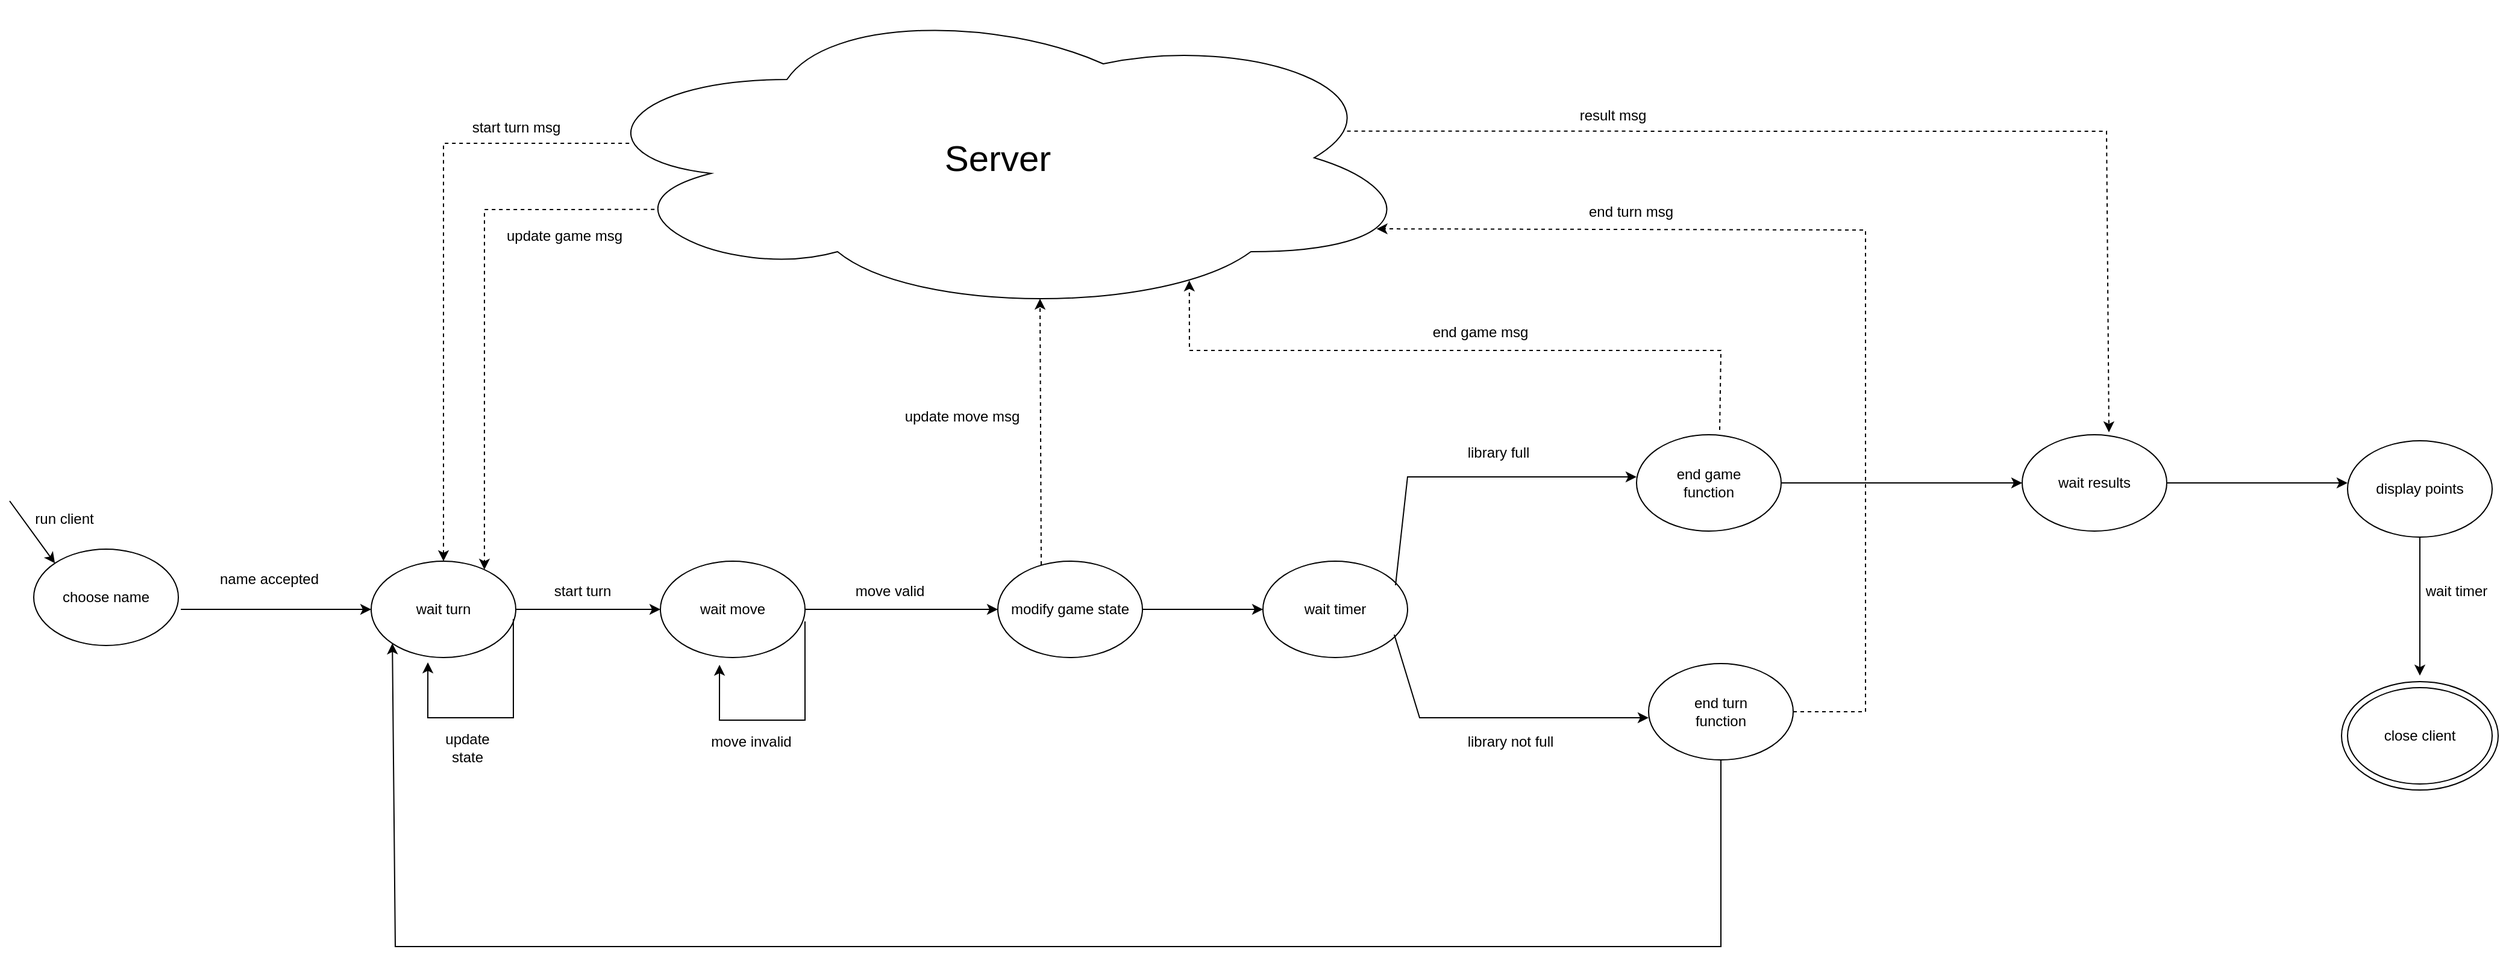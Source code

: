 <mxfile version="20.8.16" type="device"><diagram name="Pagina-1" id="oivzZAWDVDsFeMJWxOv2"><mxGraphModel dx="2206" dy="1395" grid="1" gridSize="10" guides="1" tooltips="1" connect="1" arrows="1" fold="1" page="1" pageScale="1" pageWidth="2500" pageHeight="1000" math="0" shadow="0"><root><mxCell id="0"/><mxCell id="1" parent="0"/><mxCell id="JPFOaD2VGka_14Fi3roQ-51" value="" style="ellipse;whiteSpace=wrap;html=1;fontSize=12;" vertex="1" parent="1"><mxGeometry x="2055" y="645" width="130" height="90" as="geometry"/></mxCell><mxCell id="JPFOaD2VGka_14Fi3roQ-1" value="choose name" style="ellipse;whiteSpace=wrap;html=1;" vertex="1" parent="1"><mxGeometry x="140" y="535" width="120" height="80" as="geometry"/></mxCell><mxCell id="JPFOaD2VGka_14Fi3roQ-3" value="run client" style="text;html=1;align=center;verticalAlign=middle;resizable=0;points=[];autosize=1;strokeColor=none;fillColor=none;rotation=0;" vertex="1" parent="1"><mxGeometry x="130" y="495" width="70" height="30" as="geometry"/></mxCell><mxCell id="JPFOaD2VGka_14Fi3roQ-4" value="" style="endArrow=classic;html=1;rounded=0;exitX=1.017;exitY=0.625;exitDx=0;exitDy=0;exitPerimeter=0;" edge="1" parent="1" source="JPFOaD2VGka_14Fi3roQ-1" target="JPFOaD2VGka_14Fi3roQ-5"><mxGeometry width="50" height="50" relative="1" as="geometry"><mxPoint x="590" y="775" as="sourcePoint"/><mxPoint x="370" y="585" as="targetPoint"/></mxGeometry></mxCell><mxCell id="JPFOaD2VGka_14Fi3roQ-5" value="wait turn" style="ellipse;whiteSpace=wrap;html=1;" vertex="1" parent="1"><mxGeometry x="420" y="545" width="120" height="80" as="geometry"/></mxCell><mxCell id="JPFOaD2VGka_14Fi3roQ-6" value="name accepted" style="text;html=1;align=center;verticalAlign=middle;resizable=0;points=[];autosize=1;strokeColor=none;fillColor=none;" vertex="1" parent="1"><mxGeometry x="280" y="545" width="110" height="30" as="geometry"/></mxCell><mxCell id="JPFOaD2VGka_14Fi3roQ-7" value="" style="endArrow=classic;html=1;rounded=0;exitX=0.983;exitY=0.6;exitDx=0;exitDy=0;exitPerimeter=0;entryX=0.392;entryY=1.05;entryDx=0;entryDy=0;entryPerimeter=0;" edge="1" parent="1" source="JPFOaD2VGka_14Fi3roQ-5" target="JPFOaD2VGka_14Fi3roQ-5"><mxGeometry width="50" height="50" relative="1" as="geometry"><mxPoint x="580" y="775" as="sourcePoint"/><mxPoint x="430" y="675" as="targetPoint"/><Array as="points"><mxPoint x="538" y="675"/><mxPoint x="467" y="675"/></Array></mxGeometry></mxCell><mxCell id="JPFOaD2VGka_14Fi3roQ-8" value="update state" style="text;html=1;strokeColor=none;fillColor=none;align=center;verticalAlign=middle;whiteSpace=wrap;rounded=0;" vertex="1" parent="1"><mxGeometry x="470" y="685" width="60" height="30" as="geometry"/></mxCell><mxCell id="JPFOaD2VGka_14Fi3roQ-9" value="" style="endArrow=classic;html=1;rounded=0;exitX=1;exitY=0.5;exitDx=0;exitDy=0;" edge="1" parent="1" source="JPFOaD2VGka_14Fi3roQ-5"><mxGeometry width="50" height="50" relative="1" as="geometry"><mxPoint x="580" y="755" as="sourcePoint"/><mxPoint x="660" y="585" as="targetPoint"/></mxGeometry></mxCell><mxCell id="JPFOaD2VGka_14Fi3roQ-10" value="start turn" style="text;html=1;align=center;verticalAlign=middle;resizable=0;points=[];autosize=1;strokeColor=none;fillColor=none;" vertex="1" parent="1"><mxGeometry x="560" y="555" width="70" height="30" as="geometry"/></mxCell><mxCell id="JPFOaD2VGka_14Fi3roQ-11" value="wait move" style="ellipse;whiteSpace=wrap;html=1;" vertex="1" parent="1"><mxGeometry x="660" y="545" width="120" height="80" as="geometry"/></mxCell><mxCell id="JPFOaD2VGka_14Fi3roQ-12" value="" style="endArrow=classic;html=1;rounded=0;exitX=1;exitY=0.5;exitDx=0;exitDy=0;" edge="1" parent="1" source="JPFOaD2VGka_14Fi3roQ-11"><mxGeometry width="50" height="50" relative="1" as="geometry"><mxPoint x="670" y="755" as="sourcePoint"/><mxPoint x="940" y="585" as="targetPoint"/></mxGeometry></mxCell><mxCell id="JPFOaD2VGka_14Fi3roQ-13" value="move valid" style="text;html=1;align=center;verticalAlign=middle;resizable=0;points=[];autosize=1;strokeColor=none;fillColor=none;" vertex="1" parent="1"><mxGeometry x="810" y="555" width="80" height="30" as="geometry"/></mxCell><mxCell id="JPFOaD2VGka_14Fi3roQ-14" value="" style="endArrow=classic;html=1;rounded=0;exitX=0.983;exitY=0.6;exitDx=0;exitDy=0;exitPerimeter=0;entryX=0.392;entryY=1.05;entryDx=0;entryDy=0;entryPerimeter=0;" edge="1" parent="1"><mxGeometry width="50" height="50" relative="1" as="geometry"><mxPoint x="779.96" y="595" as="sourcePoint"/><mxPoint x="709.04" y="631" as="targetPoint"/><Array as="points"><mxPoint x="780" y="677"/><mxPoint x="709" y="677"/></Array></mxGeometry></mxCell><mxCell id="JPFOaD2VGka_14Fi3roQ-15" value="move invalid" style="text;html=1;align=center;verticalAlign=middle;resizable=0;points=[];autosize=1;strokeColor=none;fillColor=none;" vertex="1" parent="1"><mxGeometry x="690" y="680" width="90" height="30" as="geometry"/></mxCell><mxCell id="JPFOaD2VGka_14Fi3roQ-16" value="" style="endArrow=classic;html=1;rounded=0;entryX=0;entryY=0;entryDx=0;entryDy=0;" edge="1" parent="1" target="JPFOaD2VGka_14Fi3roQ-1"><mxGeometry width="50" height="50" relative="1" as="geometry"><mxPoint x="120" y="495" as="sourcePoint"/><mxPoint x="250" y="565" as="targetPoint"/></mxGeometry></mxCell><mxCell id="JPFOaD2VGka_14Fi3roQ-17" value="modify game state" style="ellipse;whiteSpace=wrap;html=1;" vertex="1" parent="1"><mxGeometry x="940" y="545" width="120" height="80" as="geometry"/></mxCell><mxCell id="JPFOaD2VGka_14Fi3roQ-18" value="" style="endArrow=classic;html=1;rounded=0;exitX=1;exitY=0.5;exitDx=0;exitDy=0;" edge="1" parent="1" source="JPFOaD2VGka_14Fi3roQ-17"><mxGeometry width="50" height="50" relative="1" as="geometry"><mxPoint x="1040" y="615" as="sourcePoint"/><mxPoint x="1160" y="585" as="targetPoint"/></mxGeometry></mxCell><mxCell id="JPFOaD2VGka_14Fi3roQ-20" value="wait timer" style="ellipse;whiteSpace=wrap;html=1;" vertex="1" parent="1"><mxGeometry x="1160" y="545" width="120" height="80" as="geometry"/></mxCell><mxCell id="JPFOaD2VGka_14Fi3roQ-21" value="" style="endArrow=classic;html=1;rounded=0;" edge="1" parent="1"><mxGeometry width="50" height="50" relative="1" as="geometry"><mxPoint x="1270" y="565" as="sourcePoint"/><mxPoint x="1470" y="475" as="targetPoint"/><Array as="points"><mxPoint x="1280" y="475"/></Array></mxGeometry></mxCell><mxCell id="JPFOaD2VGka_14Fi3roQ-22" value="" style="endArrow=classic;html=1;rounded=0;exitX=0.908;exitY=0.763;exitDx=0;exitDy=0;exitPerimeter=0;" edge="1" parent="1" source="JPFOaD2VGka_14Fi3roQ-20"><mxGeometry width="50" height="50" relative="1" as="geometry"><mxPoint x="1250" y="615" as="sourcePoint"/><mxPoint x="1480" y="675" as="targetPoint"/><Array as="points"><mxPoint x="1290" y="675"/></Array></mxGeometry></mxCell><mxCell id="JPFOaD2VGka_14Fi3roQ-23" value="library not full" style="text;html=1;align=center;verticalAlign=middle;resizable=0;points=[];autosize=1;strokeColor=none;fillColor=none;" vertex="1" parent="1"><mxGeometry x="1320" y="680" width="90" height="30" as="geometry"/></mxCell><mxCell id="JPFOaD2VGka_14Fi3roQ-24" value="library full" style="text;html=1;align=center;verticalAlign=middle;resizable=0;points=[];autosize=1;strokeColor=none;fillColor=none;" vertex="1" parent="1"><mxGeometry x="1320" y="440" width="70" height="30" as="geometry"/></mxCell><mxCell id="JPFOaD2VGka_14Fi3roQ-26" value="end game&lt;br&gt;function" style="ellipse;whiteSpace=wrap;html=1;" vertex="1" parent="1"><mxGeometry x="1470" y="440" width="120" height="80" as="geometry"/></mxCell><mxCell id="JPFOaD2VGka_14Fi3roQ-27" value="end turn&lt;br&gt;function" style="ellipse;whiteSpace=wrap;html=1;" vertex="1" parent="1"><mxGeometry x="1480" y="630" width="120" height="80" as="geometry"/></mxCell><mxCell id="JPFOaD2VGka_14Fi3roQ-28" value="" style="endArrow=classic;html=1;rounded=0;exitX=0.5;exitY=1;exitDx=0;exitDy=0;entryX=0;entryY=1;entryDx=0;entryDy=0;" edge="1" parent="1" source="JPFOaD2VGka_14Fi3roQ-27" target="JPFOaD2VGka_14Fi3roQ-5"><mxGeometry width="50" height="50" relative="1" as="geometry"><mxPoint x="1200" y="685" as="sourcePoint"/><mxPoint x="410" y="635" as="targetPoint"/><Array as="points"><mxPoint x="1540" y="865"/><mxPoint x="440" y="865"/></Array></mxGeometry></mxCell><mxCell id="JPFOaD2VGka_14Fi3roQ-29" value="&lt;font style=&quot;font-size: 30px;&quot;&gt;Server&lt;/font&gt;" style="ellipse;shape=cloud;whiteSpace=wrap;html=1;" vertex="1" parent="1"><mxGeometry x="590" y="80" width="700" height="260" as="geometry"/></mxCell><mxCell id="JPFOaD2VGka_14Fi3roQ-32" value="" style="endArrow=classic;html=1;rounded=0;fontSize=12;exitX=0.063;exitY=0.454;exitDx=0;exitDy=0;exitPerimeter=0;dashed=1;" edge="1" parent="1" source="JPFOaD2VGka_14Fi3roQ-29" target="JPFOaD2VGka_14Fi3roQ-5"><mxGeometry width="50" height="50" relative="1" as="geometry"><mxPoint x="900" y="480" as="sourcePoint"/><mxPoint x="950" y="430" as="targetPoint"/><Array as="points"><mxPoint x="480" y="198"/></Array></mxGeometry></mxCell><mxCell id="JPFOaD2VGka_14Fi3roQ-33" value="" style="endArrow=classic;html=1;rounded=0;dashed=1;fontSize=12;exitX=0.093;exitY=0.665;exitDx=0;exitDy=0;exitPerimeter=0;entryX=0.783;entryY=0.088;entryDx=0;entryDy=0;entryPerimeter=0;" edge="1" parent="1" source="JPFOaD2VGka_14Fi3roQ-29" target="JPFOaD2VGka_14Fi3roQ-5"><mxGeometry width="50" height="50" relative="1" as="geometry"><mxPoint x="850" y="470" as="sourcePoint"/><mxPoint x="900" y="420" as="targetPoint"/><Array as="points"><mxPoint x="514" y="253"/></Array></mxGeometry></mxCell><mxCell id="JPFOaD2VGka_14Fi3roQ-34" value="start turn msg" style="text;html=1;align=center;verticalAlign=middle;resizable=0;points=[];autosize=1;strokeColor=none;fillColor=none;fontSize=12;" vertex="1" parent="1"><mxGeometry x="490" y="170" width="100" height="30" as="geometry"/></mxCell><mxCell id="JPFOaD2VGka_14Fi3roQ-35" value="update game msg" style="text;html=1;align=center;verticalAlign=middle;resizable=0;points=[];autosize=1;strokeColor=none;fillColor=none;fontSize=12;" vertex="1" parent="1"><mxGeometry x="520" y="260" width="120" height="30" as="geometry"/></mxCell><mxCell id="JPFOaD2VGka_14Fi3roQ-36" value="" style="endArrow=classic;html=1;rounded=0;dashed=1;fontSize=12;exitX=0.3;exitY=0.038;exitDx=0;exitDy=0;exitPerimeter=0;entryX=0.55;entryY=0.95;entryDx=0;entryDy=0;entryPerimeter=0;" edge="1" parent="1" source="JPFOaD2VGka_14Fi3roQ-17" target="JPFOaD2VGka_14Fi3roQ-29"><mxGeometry width="50" height="50" relative="1" as="geometry"><mxPoint x="1170" y="470" as="sourcePoint"/><mxPoint x="1220" y="420" as="targetPoint"/></mxGeometry></mxCell><mxCell id="JPFOaD2VGka_14Fi3roQ-37" value="update move msg" style="text;html=1;align=center;verticalAlign=middle;resizable=0;points=[];autosize=1;strokeColor=none;fillColor=none;fontSize=12;" vertex="1" parent="1"><mxGeometry x="850" y="410" width="120" height="30" as="geometry"/></mxCell><mxCell id="JPFOaD2VGka_14Fi3roQ-38" value="" style="endArrow=classic;html=1;rounded=0;dashed=1;fontSize=12;exitX=1;exitY=0.5;exitDx=0;exitDy=0;entryX=0.949;entryY=0.727;entryDx=0;entryDy=0;entryPerimeter=0;" edge="1" parent="1" source="JPFOaD2VGka_14Fi3roQ-27" target="JPFOaD2VGka_14Fi3roQ-29"><mxGeometry width="50" height="50" relative="1" as="geometry"><mxPoint x="1440" y="480" as="sourcePoint"/><mxPoint x="1610" y="230" as="targetPoint"/><Array as="points"><mxPoint x="1660" y="670"/><mxPoint x="1660" y="490"/><mxPoint x="1660" y="410"/><mxPoint x="1660" y="330"/><mxPoint x="1660" y="270"/></Array></mxGeometry></mxCell><mxCell id="JPFOaD2VGka_14Fi3roQ-39" value="end turn msg" style="text;html=1;align=center;verticalAlign=middle;resizable=0;points=[];autosize=1;strokeColor=none;fillColor=none;fontSize=12;" vertex="1" parent="1"><mxGeometry x="1420" y="240" width="90" height="30" as="geometry"/></mxCell><mxCell id="JPFOaD2VGka_14Fi3roQ-40" value="" style="endArrow=classic;html=1;rounded=0;fontSize=12;exitX=1;exitY=0.5;exitDx=0;exitDy=0;" edge="1" parent="1" source="JPFOaD2VGka_14Fi3roQ-26"><mxGeometry width="50" height="50" relative="1" as="geometry"><mxPoint x="1710" y="490" as="sourcePoint"/><mxPoint x="1790" y="480" as="targetPoint"/></mxGeometry></mxCell><mxCell id="JPFOaD2VGka_14Fi3roQ-41" value="wait results" style="ellipse;whiteSpace=wrap;html=1;fontSize=12;" vertex="1" parent="1"><mxGeometry x="1790" y="440" width="120" height="80" as="geometry"/></mxCell><mxCell id="JPFOaD2VGka_14Fi3roQ-42" value="" style="endArrow=classic;html=1;rounded=0;fontSize=12;exitX=0.914;exitY=0.415;exitDx=0;exitDy=0;exitPerimeter=0;entryX=0.6;entryY=-0.025;entryDx=0;entryDy=0;entryPerimeter=0;dashed=1;" edge="1" parent="1" source="JPFOaD2VGka_14Fi3roQ-29" target="JPFOaD2VGka_14Fi3roQ-41"><mxGeometry width="50" height="50" relative="1" as="geometry"><mxPoint x="1710" y="490" as="sourcePoint"/><mxPoint x="1760" y="440" as="targetPoint"/><Array as="points"><mxPoint x="1860" y="188"/></Array></mxGeometry></mxCell><mxCell id="JPFOaD2VGka_14Fi3roQ-43" value="result msg" style="text;html=1;align=center;verticalAlign=middle;resizable=0;points=[];autosize=1;strokeColor=none;fillColor=none;fontSize=12;" vertex="1" parent="1"><mxGeometry x="1410" y="160" width="80" height="30" as="geometry"/></mxCell><mxCell id="JPFOaD2VGka_14Fi3roQ-44" value="" style="endArrow=classic;html=1;rounded=0;dashed=1;fontSize=12;exitX=0.575;exitY=-0.05;exitDx=0;exitDy=0;entryX=0.727;entryY=0.892;entryDx=0;entryDy=0;entryPerimeter=0;exitPerimeter=0;" edge="1" parent="1" source="JPFOaD2VGka_14Fi3roQ-26" target="JPFOaD2VGka_14Fi3roQ-29"><mxGeometry width="50" height="50" relative="1" as="geometry"><mxPoint x="1300" y="490" as="sourcePoint"/><mxPoint x="1090" y="380" as="targetPoint"/><Array as="points"><mxPoint x="1540" y="370"/><mxPoint x="1099" y="370"/></Array></mxGeometry></mxCell><mxCell id="JPFOaD2VGka_14Fi3roQ-45" value="end game msg" style="text;html=1;align=center;verticalAlign=middle;resizable=0;points=[];autosize=1;strokeColor=none;fillColor=none;fontSize=12;" vertex="1" parent="1"><mxGeometry x="1290" y="340" width="100" height="30" as="geometry"/></mxCell><mxCell id="JPFOaD2VGka_14Fi3roQ-46" value="" style="endArrow=classic;html=1;rounded=0;fontSize=12;exitX=1;exitY=0.5;exitDx=0;exitDy=0;" edge="1" parent="1" source="JPFOaD2VGka_14Fi3roQ-41"><mxGeometry width="50" height="50" relative="1" as="geometry"><mxPoint x="1920" y="640" as="sourcePoint"/><mxPoint x="2060" y="480" as="targetPoint"/></mxGeometry></mxCell><mxCell id="JPFOaD2VGka_14Fi3roQ-48" value="display points" style="ellipse;whiteSpace=wrap;html=1;fontSize=12;" vertex="1" parent="1"><mxGeometry x="2060" y="445" width="120" height="80" as="geometry"/></mxCell><mxCell id="JPFOaD2VGka_14Fi3roQ-49" value="" style="endArrow=classic;html=1;rounded=0;fontSize=12;exitX=0.5;exitY=1;exitDx=0;exitDy=0;" edge="1" parent="1" source="JPFOaD2VGka_14Fi3roQ-48"><mxGeometry width="50" height="50" relative="1" as="geometry"><mxPoint x="1920" y="640" as="sourcePoint"/><mxPoint x="2120" y="640" as="targetPoint"/></mxGeometry></mxCell><mxCell id="JPFOaD2VGka_14Fi3roQ-50" value="close client" style="ellipse;whiteSpace=wrap;html=1;fontSize=12;" vertex="1" parent="1"><mxGeometry x="2060" y="650" width="120" height="80" as="geometry"/></mxCell><mxCell id="JPFOaD2VGka_14Fi3roQ-52" value="wait timer" style="text;html=1;align=center;verticalAlign=middle;resizable=0;points=[];autosize=1;strokeColor=none;fillColor=none;fontSize=12;" vertex="1" parent="1"><mxGeometry x="2115" y="555" width="70" height="30" as="geometry"/></mxCell></root></mxGraphModel></diagram></mxfile>